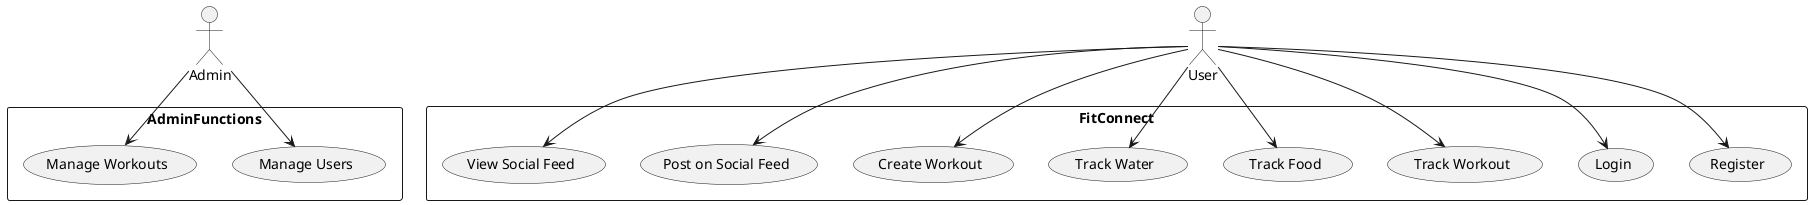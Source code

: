 @startuml UseCase
actor Admin
actor User

rectangle FitConnect {
    User --> (Register)
    User --> (Login)
    User --> (Track Workout)
    User --> (Track Food)
    User --> (Track Water)
    User --> (Create Workout)
    User --> (Post on Social Feed)
    User --> (View Social Feed)
}

rectangle AdminFunctions {
    Admin --> (Manage Users)
    Admin --> (Manage Workouts)
}

@enduml
